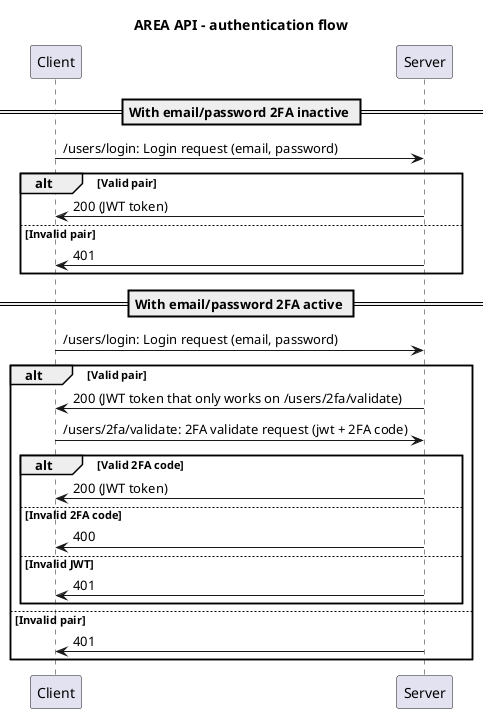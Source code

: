 @startuml
title AREA API - authentication flow

== With email/password 2FA inactive ==

Client -> Server : /users/login: Login request (email, password)
alt Valid pair
Server -> Client : 200 (JWT token)
else Invalid pair
Server -> Client : 401
end

== With email/password 2FA active ==

Client -> Server : /users/login: Login request (email, password)
alt Valid pair
Server -> Client : 200 (JWT token that only works on /users/2fa/validate)
Client -> Server : /users/2fa/validate: 2FA validate request (jwt + 2FA code)
    alt Valid 2FA code
    Server -> Client: 200 (JWT token)
    else Invalid 2FA code
    Server -> Client: 400
    else Invalid JWT
    Server -> Client: 401
    end
else Invalid pair
Server -> Client : 401
end

@enduml